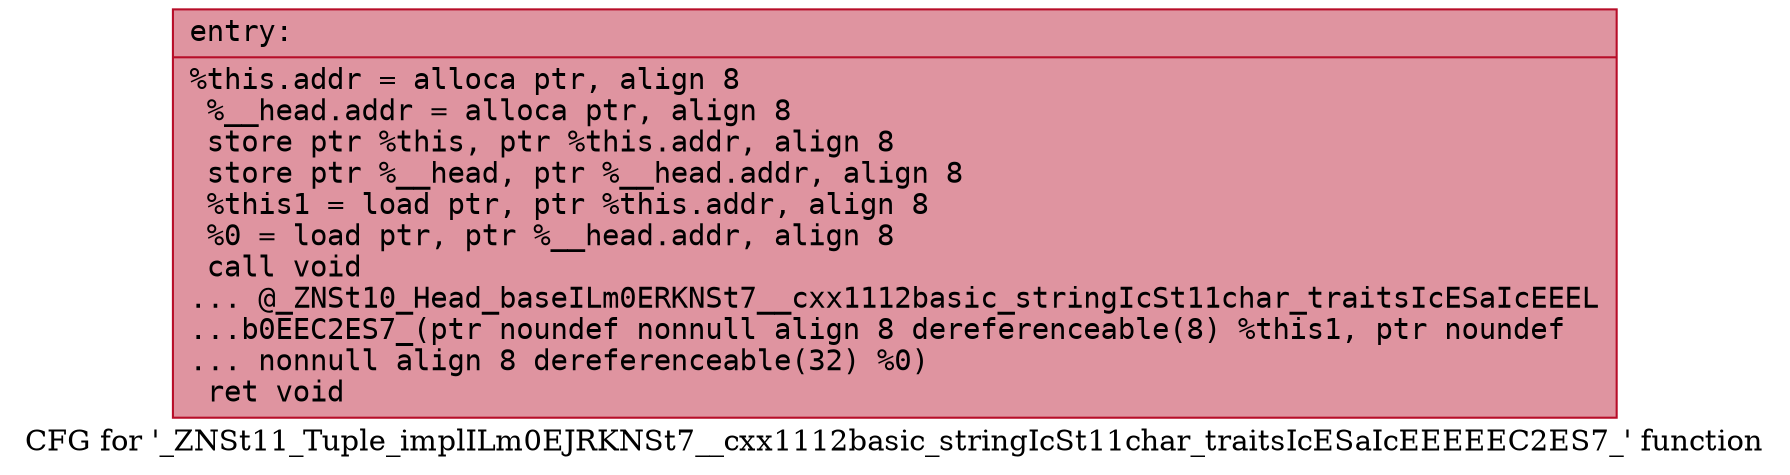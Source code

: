 digraph "CFG for '_ZNSt11_Tuple_implILm0EJRKNSt7__cxx1112basic_stringIcSt11char_traitsIcESaIcEEEEEC2ES7_' function" {
	label="CFG for '_ZNSt11_Tuple_implILm0EJRKNSt7__cxx1112basic_stringIcSt11char_traitsIcESaIcEEEEEC2ES7_' function";

	Node0x55ee2723f540 [shape=record,color="#b70d28ff", style=filled, fillcolor="#b70d2870" fontname="Courier",label="{entry:\l|  %this.addr = alloca ptr, align 8\l  %__head.addr = alloca ptr, align 8\l  store ptr %this, ptr %this.addr, align 8\l  store ptr %__head, ptr %__head.addr, align 8\l  %this1 = load ptr, ptr %this.addr, align 8\l  %0 = load ptr, ptr %__head.addr, align 8\l  call void\l... @_ZNSt10_Head_baseILm0ERKNSt7__cxx1112basic_stringIcSt11char_traitsIcESaIcEEEL\l...b0EEC2ES7_(ptr noundef nonnull align 8 dereferenceable(8) %this1, ptr noundef\l... nonnull align 8 dereferenceable(32) %0)\l  ret void\l}"];
}
